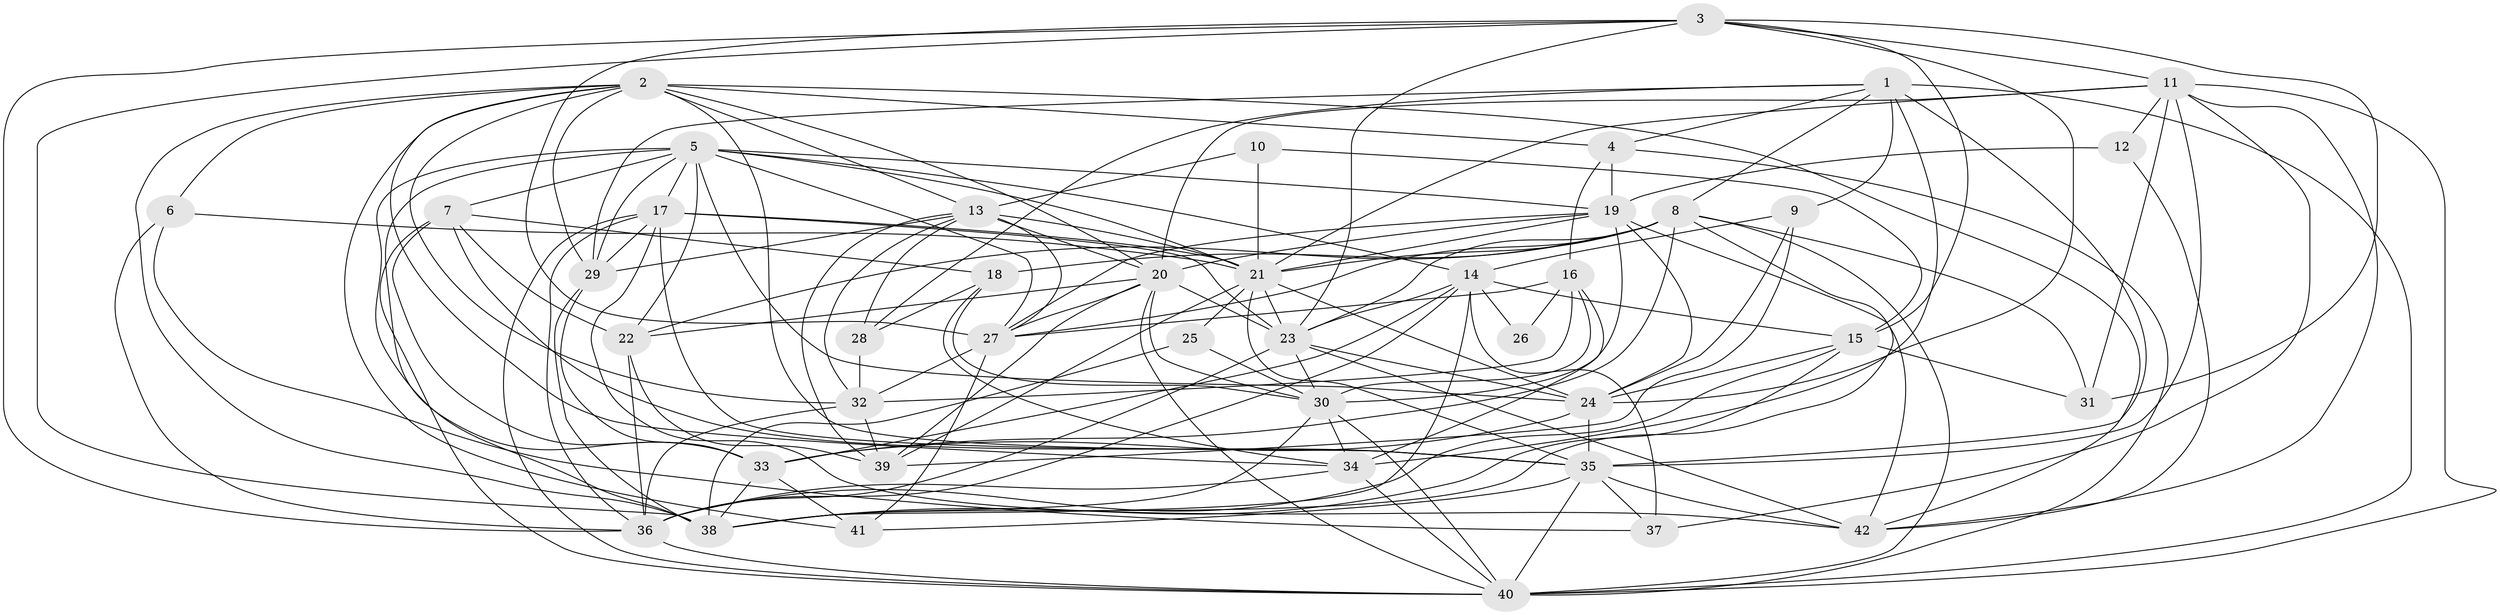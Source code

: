 // original degree distribution, {3: 0.2753623188405797, 2: 0.12318840579710146, 4: 0.2753623188405797, 5: 0.21014492753623187, 9: 0.014492753623188406, 7: 0.021739130434782608, 6: 0.07246376811594203, 8: 0.007246376811594203}
// Generated by graph-tools (version 1.1) at 2025/37/03/04/25 23:37:13]
// undirected, 42 vertices, 153 edges
graph export_dot {
  node [color=gray90,style=filled];
  1;
  2;
  3;
  4;
  5;
  6;
  7;
  8;
  9;
  10;
  11;
  12;
  13;
  14;
  15;
  16;
  17;
  18;
  19;
  20;
  21;
  22;
  23;
  24;
  25;
  26;
  27;
  28;
  29;
  30;
  31;
  32;
  33;
  34;
  35;
  36;
  37;
  38;
  39;
  40;
  41;
  42;
  1 -- 4 [weight=1.0];
  1 -- 8 [weight=1.0];
  1 -- 9 [weight=1.0];
  1 -- 28 [weight=1.0];
  1 -- 29 [weight=2.0];
  1 -- 34 [weight=2.0];
  1 -- 35 [weight=1.0];
  1 -- 40 [weight=1.0];
  2 -- 4 [weight=1.0];
  2 -- 6 [weight=1.0];
  2 -- 13 [weight=1.0];
  2 -- 20 [weight=1.0];
  2 -- 29 [weight=1.0];
  2 -- 32 [weight=1.0];
  2 -- 34 [weight=1.0];
  2 -- 35 [weight=2.0];
  2 -- 38 [weight=1.0];
  2 -- 41 [weight=1.0];
  2 -- 42 [weight=1.0];
  3 -- 11 [weight=1.0];
  3 -- 15 [weight=1.0];
  3 -- 23 [weight=1.0];
  3 -- 24 [weight=1.0];
  3 -- 27 [weight=1.0];
  3 -- 31 [weight=2.0];
  3 -- 36 [weight=1.0];
  3 -- 38 [weight=2.0];
  4 -- 16 [weight=1.0];
  4 -- 19 [weight=1.0];
  4 -- 40 [weight=1.0];
  5 -- 7 [weight=1.0];
  5 -- 14 [weight=1.0];
  5 -- 17 [weight=1.0];
  5 -- 19 [weight=2.0];
  5 -- 21 [weight=1.0];
  5 -- 22 [weight=1.0];
  5 -- 24 [weight=1.0];
  5 -- 27 [weight=1.0];
  5 -- 29 [weight=1.0];
  5 -- 33 [weight=2.0];
  5 -- 38 [weight=1.0];
  6 -- 21 [weight=1.0];
  6 -- 36 [weight=1.0];
  6 -- 37 [weight=1.0];
  7 -- 18 [weight=1.0];
  7 -- 22 [weight=1.0];
  7 -- 33 [weight=1.0];
  7 -- 35 [weight=1.0];
  7 -- 40 [weight=2.0];
  8 -- 18 [weight=1.0];
  8 -- 21 [weight=1.0];
  8 -- 22 [weight=1.0];
  8 -- 23 [weight=1.0];
  8 -- 27 [weight=1.0];
  8 -- 31 [weight=1.0];
  8 -- 33 [weight=1.0];
  8 -- 38 [weight=1.0];
  8 -- 40 [weight=1.0];
  9 -- 14 [weight=1.0];
  9 -- 24 [weight=1.0];
  9 -- 39 [weight=1.0];
  10 -- 13 [weight=1.0];
  10 -- 15 [weight=1.0];
  10 -- 21 [weight=1.0];
  11 -- 12 [weight=1.0];
  11 -- 20 [weight=1.0];
  11 -- 21 [weight=1.0];
  11 -- 31 [weight=3.0];
  11 -- 35 [weight=1.0];
  11 -- 37 [weight=1.0];
  11 -- 40 [weight=2.0];
  11 -- 42 [weight=1.0];
  12 -- 19 [weight=1.0];
  12 -- 42 [weight=1.0];
  13 -- 20 [weight=1.0];
  13 -- 21 [weight=3.0];
  13 -- 27 [weight=1.0];
  13 -- 28 [weight=2.0];
  13 -- 29 [weight=1.0];
  13 -- 32 [weight=1.0];
  13 -- 39 [weight=1.0];
  14 -- 15 [weight=1.0];
  14 -- 23 [weight=1.0];
  14 -- 26 [weight=2.0];
  14 -- 33 [weight=1.0];
  14 -- 36 [weight=1.0];
  14 -- 37 [weight=1.0];
  14 -- 38 [weight=1.0];
  15 -- 24 [weight=1.0];
  15 -- 31 [weight=1.0];
  15 -- 36 [weight=1.0];
  15 -- 38 [weight=1.0];
  16 -- 26 [weight=1.0];
  16 -- 27 [weight=1.0];
  16 -- 30 [weight=2.0];
  16 -- 32 [weight=1.0];
  16 -- 34 [weight=1.0];
  17 -- 21 [weight=1.0];
  17 -- 23 [weight=1.0];
  17 -- 29 [weight=1.0];
  17 -- 35 [weight=1.0];
  17 -- 36 [weight=1.0];
  17 -- 40 [weight=1.0];
  17 -- 42 [weight=1.0];
  18 -- 28 [weight=1.0];
  18 -- 30 [weight=1.0];
  18 -- 34 [weight=1.0];
  19 -- 20 [weight=1.0];
  19 -- 21 [weight=1.0];
  19 -- 24 [weight=2.0];
  19 -- 27 [weight=1.0];
  19 -- 30 [weight=1.0];
  19 -- 42 [weight=1.0];
  20 -- 22 [weight=2.0];
  20 -- 23 [weight=1.0];
  20 -- 27 [weight=1.0];
  20 -- 30 [weight=1.0];
  20 -- 39 [weight=1.0];
  20 -- 40 [weight=1.0];
  21 -- 23 [weight=1.0];
  21 -- 24 [weight=1.0];
  21 -- 25 [weight=1.0];
  21 -- 35 [weight=1.0];
  21 -- 39 [weight=1.0];
  22 -- 36 [weight=1.0];
  22 -- 39 [weight=1.0];
  23 -- 24 [weight=2.0];
  23 -- 30 [weight=1.0];
  23 -- 36 [weight=1.0];
  23 -- 42 [weight=2.0];
  24 -- 33 [weight=1.0];
  24 -- 35 [weight=2.0];
  25 -- 30 [weight=1.0];
  25 -- 38 [weight=1.0];
  27 -- 32 [weight=1.0];
  27 -- 41 [weight=1.0];
  28 -- 32 [weight=1.0];
  29 -- 33 [weight=1.0];
  29 -- 38 [weight=1.0];
  30 -- 34 [weight=1.0];
  30 -- 38 [weight=1.0];
  30 -- 40 [weight=1.0];
  32 -- 36 [weight=1.0];
  32 -- 39 [weight=1.0];
  33 -- 38 [weight=1.0];
  33 -- 41 [weight=1.0];
  34 -- 36 [weight=1.0];
  34 -- 40 [weight=1.0];
  35 -- 37 [weight=1.0];
  35 -- 40 [weight=1.0];
  35 -- 41 [weight=1.0];
  35 -- 42 [weight=1.0];
  36 -- 40 [weight=1.0];
}
